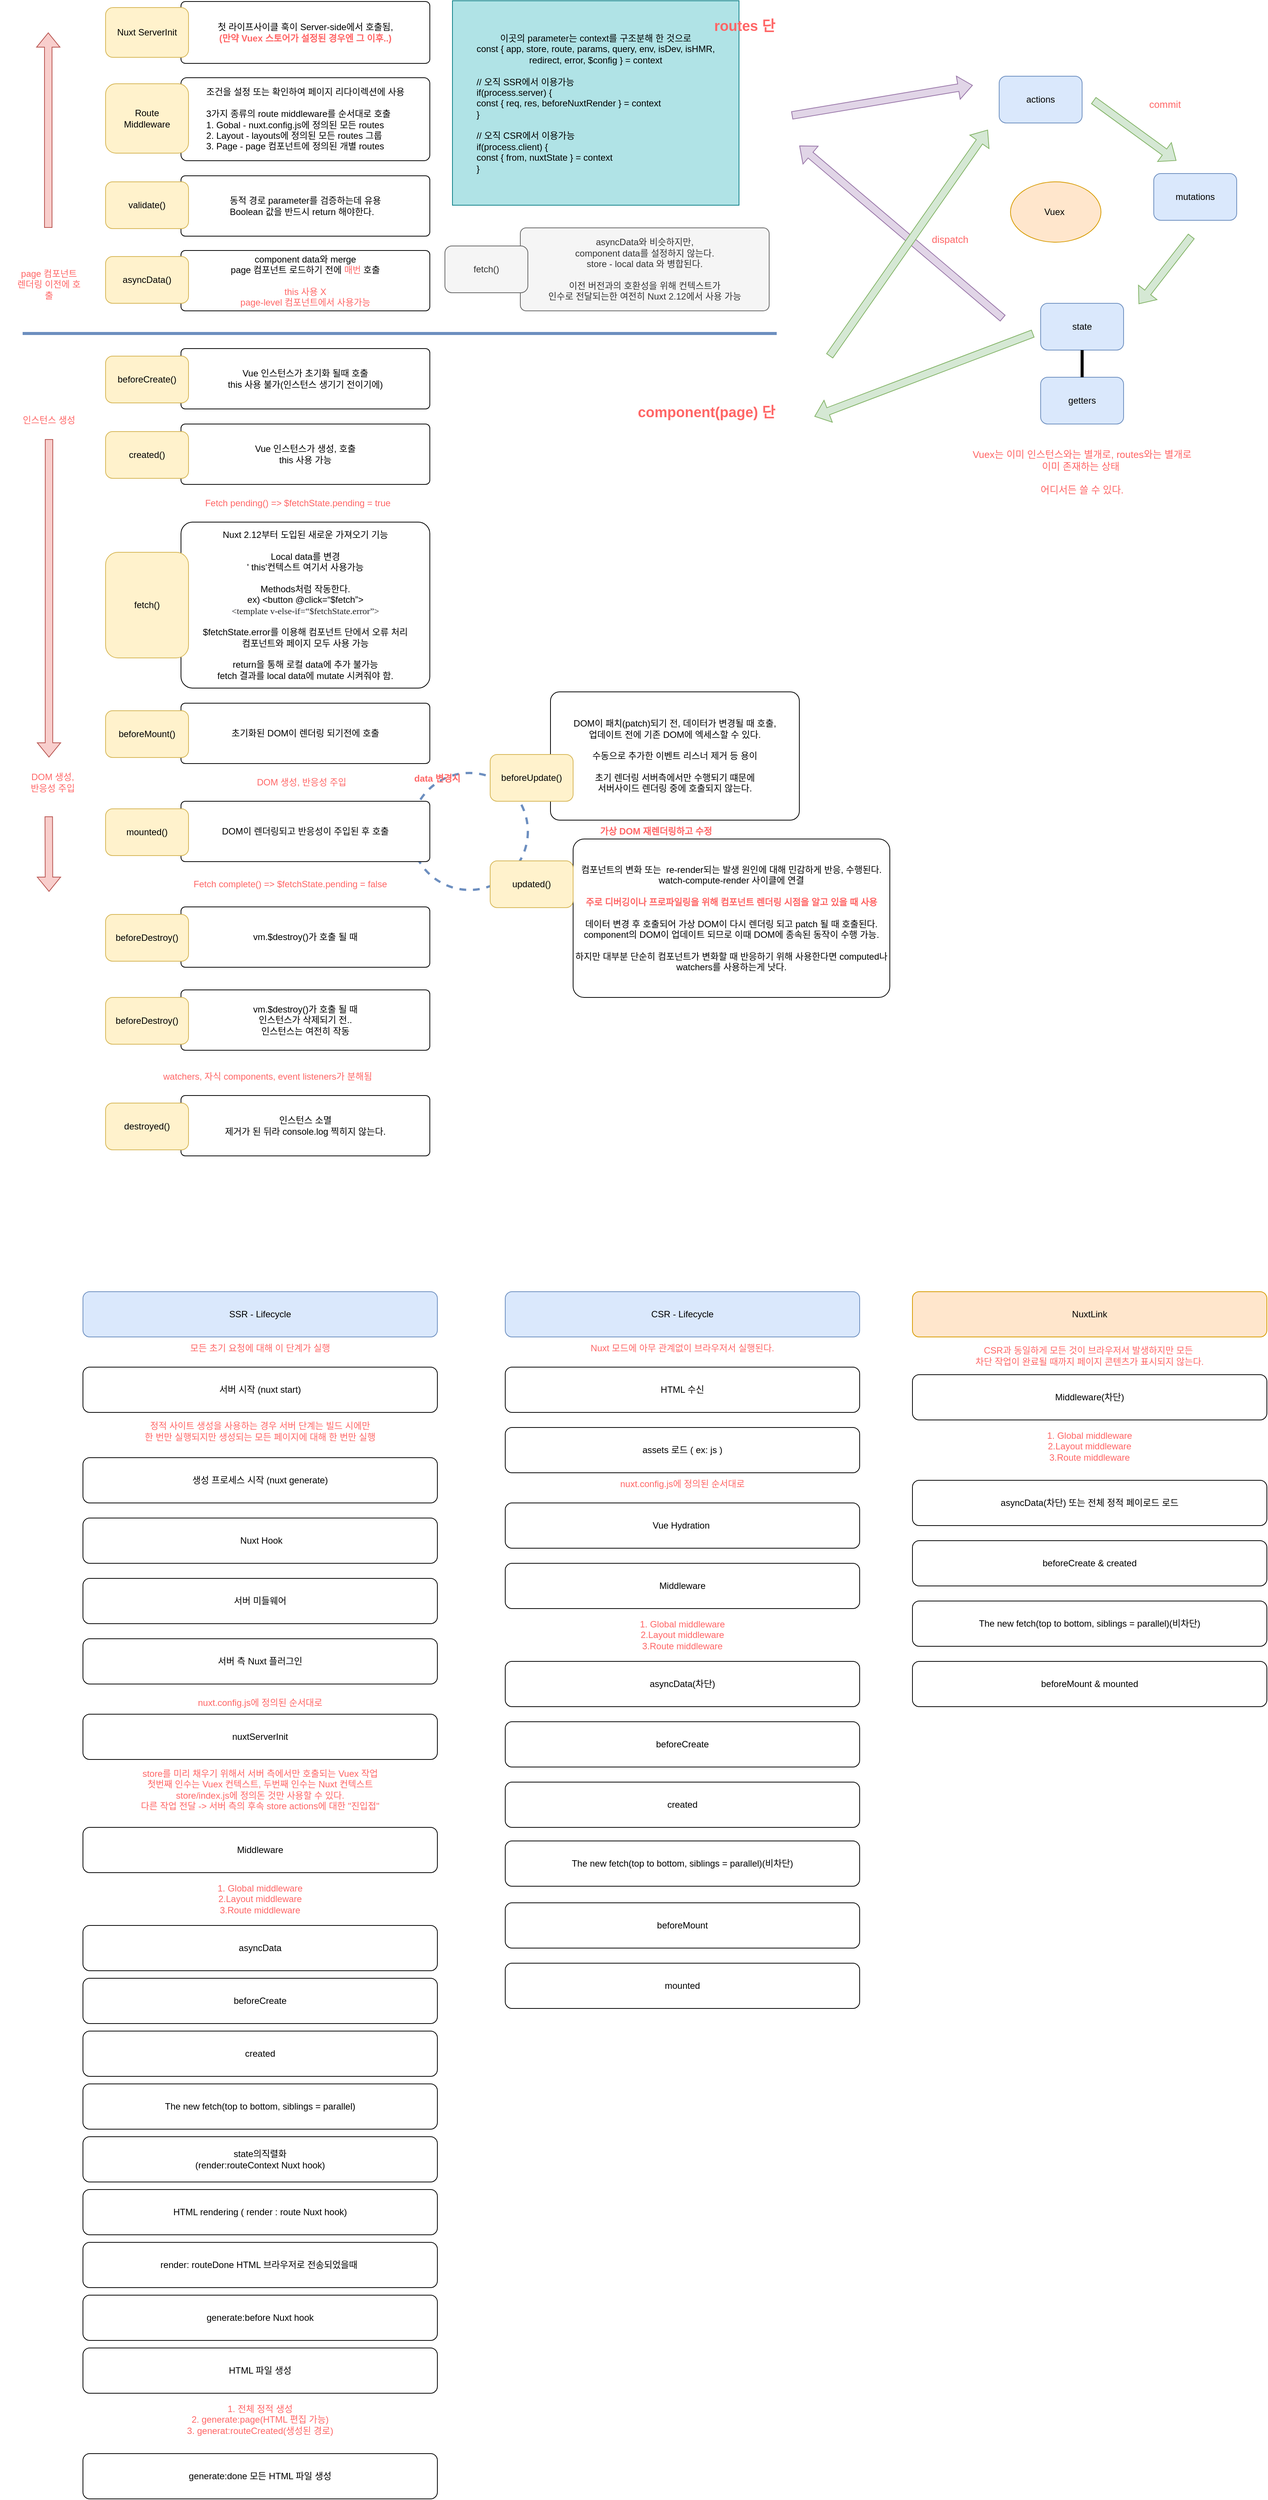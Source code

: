 <mxfile version="20.8.16" type="device"><diagram name="Page-1" id="12e1b939-464a-85fe-373e-61e167be1490"><mxGraphModel dx="1537" dy="1319" grid="1" gridSize="10" guides="1" tooltips="1" connect="1" arrows="1" fold="1" page="1" pageScale="1.5" pageWidth="1169" pageHeight="826" background="none" math="0" shadow="0"><root><mxCell id="0"/><mxCell id="1" parent="0"/><mxCell id="jDqMQ1Ob2JMrYsa0MSHL-79" value="" style="shape=flexArrow;endArrow=classic;html=1;rounded=0;fontColor=#FF6666;strokeColor=#9673a6;fillColor=#e1d5e7;" parent="1" edge="1"><mxGeometry width="50" height="50" relative="1" as="geometry"><mxPoint x="1340" y="460" as="sourcePoint"/><mxPoint x="1070" y="231" as="targetPoint"/></mxGeometry></mxCell><mxCell id="jDqMQ1Ob2JMrYsa0MSHL-55" value="컴포넌트의 변화 또는&amp;nbsp; re-render되는 발생 원인에 대해 민감하게 반응, 수행된다. watch-compute-render 사이클에 연결&lt;br&gt;&lt;br style=&quot;border-color: var(--border-color); color: rgb(255, 102, 102); font-weight: 700;&quot;&gt;&lt;span style=&quot;color: rgb(255, 102, 102); font-weight: 700;&quot;&gt;주로 디버깅이나 프로파일링을 위해 컴포넌트 렌더링 시점을 알고 있을 때 사용&lt;br&gt;&lt;/span&gt;&lt;br&gt;데이터 변경 후 호출되어 가상 DOM이 다시 렌더링 되고 patch 될 때 호출된다. component의 DOM이 업데이트 되므로 이때 DOM에 종속된 동작이 수행 가능.&lt;br&gt;&lt;br&gt;하지만 대부분 단순히 컴포넌트가 변화할 때 반응하기 위해 사용한다면 computed나 watchers를 사용하는게 낫다." style="rounded=1;whiteSpace=wrap;html=1;arcSize=7;spacing=0;" parent="1" vertex="1"><mxGeometry x="770" y="1150" width="420" height="210" as="geometry"/></mxCell><mxCell id="jDqMQ1Ob2JMrYsa0MSHL-54" value="DOM이 패치(patch)되기 전, 데이터가 변경될 때 호출,&lt;br&gt;업데이트 전에 기존 DOM에 엑세스할 수 있다.&lt;br&gt;&lt;br&gt;수동으로 추가한 이벤트 리스너 제거 등 용이&lt;br&gt;&lt;br&gt;초기 렌더링 서버측에서만 수행되기 떄문에 &lt;br&gt;서버사이드 렌더링 중에 호출되지 않는다." style="rounded=1;whiteSpace=wrap;html=1;arcSize=7;spacing=0;" parent="1" vertex="1"><mxGeometry x="740" y="955" width="330" height="170" as="geometry"/></mxCell><mxCell id="jDqMQ1Ob2JMrYsa0MSHL-44" value="" style="ellipse;whiteSpace=wrap;html=1;labelBackgroundColor=none;fontSize=12;fillColor=none;dashed=1;strokeColor=#6c8ebf;strokeWidth=3;" parent="1" vertex="1"><mxGeometry x="555" y="1062.5" width="155" height="155" as="geometry"/></mxCell><mxCell id="jDqMQ1Ob2JMrYsa0MSHL-26" value="Vue 인스턴스가 초기화 될때 호출&lt;br&gt;this 사용 불가(인스턴스 생기기 전이기에)" style="rounded=1;whiteSpace=wrap;html=1;arcSize=7;spacing=0;" parent="1" vertex="1"><mxGeometry x="250" y="500" width="330" height="80" as="geometry"/></mxCell><mxCell id="jDqMQ1Ob2JMrYsa0MSHL-8" value="첫 라이프사이클 훅이 Server-side에서 호출됨,&lt;br&gt;&lt;b&gt;&lt;font color=&quot;#ff6666&quot;&gt;(만약 Vuex 스토어가 설정된 경우엔 그 이후..)&lt;/font&gt;&lt;/b&gt;" style="rounded=1;whiteSpace=wrap;html=1;arcSize=7;spacing=0;" parent="1" vertex="1"><mxGeometry x="250" y="40" width="330" height="82" as="geometry"/></mxCell><mxCell id="jDqMQ1Ob2JMrYsa0MSHL-7" value="Nuxt ServerInit" style="rounded=1;whiteSpace=wrap;html=1;labelBackgroundColor=none;fillColor=#fff2cc;strokeColor=#d6b656;" parent="1" vertex="1"><mxGeometry x="150" y="48" width="110" height="66" as="geometry"/></mxCell><mxCell id="jDqMQ1Ob2JMrYsa0MSHL-9" value="조건을 설정 또는 확인하여&amp;nbsp;페이지 리다이렉션에 사용&lt;br&gt;&lt;br&gt;&lt;div style=&quot;text-align: left;&quot;&gt;&lt;span style=&quot;background-color: initial;&quot;&gt;3가지 종류의 route middleware를 순서대로 호출&lt;/span&gt;&lt;/div&gt;&lt;div style=&quot;text-align: left;&quot;&gt;&lt;span style=&quot;background-color: initial;&quot;&gt;1. Gobal - nuxt.config.js에 정의된 모든 routes&lt;/span&gt;&lt;/div&gt;&lt;div style=&quot;text-align: left;&quot;&gt;&lt;span style=&quot;background-color: initial;&quot;&gt;2. Layout - layouts에 정의된 모든 routes 그룹&lt;/span&gt;&lt;/div&gt;&lt;div style=&quot;text-align: left;&quot;&gt;&lt;span style=&quot;background-color: initial;&quot;&gt;3. Page - page 컴포넌트에 정의된 개별 routes&lt;/span&gt;&lt;/div&gt;" style="rounded=1;whiteSpace=wrap;html=1;arcSize=7;spacing=0;" parent="1" vertex="1"><mxGeometry x="250" y="141" width="330" height="110" as="geometry"/></mxCell><mxCell id="jDqMQ1Ob2JMrYsa0MSHL-10" value="Route&lt;br&gt;Middleware" style="rounded=1;whiteSpace=wrap;html=1;labelBackgroundColor=none;fillColor=#fff2cc;strokeColor=#d6b656;" parent="1" vertex="1"><mxGeometry x="150" y="149" width="110" height="92" as="geometry"/></mxCell><mxCell id="jDqMQ1Ob2JMrYsa0MSHL-12" value="동적 경로 parameter를 검증하는데 유용&lt;br&gt;&lt;div style=&quot;text-align: left;&quot;&gt;Boolean 값을 반드시 return 해야한다.&lt;/div&gt;" style="rounded=1;whiteSpace=wrap;html=1;arcSize=7;spacing=0;" parent="1" vertex="1"><mxGeometry x="250" y="271" width="330" height="80" as="geometry"/></mxCell><mxCell id="jDqMQ1Ob2JMrYsa0MSHL-13" value="validate()" style="rounded=1;whiteSpace=wrap;html=1;labelBackgroundColor=none;fillColor=#fff2cc;strokeColor=#d6b656;" parent="1" vertex="1"><mxGeometry x="150" y="279" width="110" height="62" as="geometry"/></mxCell><mxCell id="jDqMQ1Ob2JMrYsa0MSHL-14" value="page 컴포넌트 렌더링 이전에 호출" style="text;html=1;strokeColor=none;fillColor=none;align=center;verticalAlign=middle;whiteSpace=wrap;rounded=0;fontColor=#FF6666;" parent="1" vertex="1"><mxGeometry x="30" y="400" width="90" height="30" as="geometry"/></mxCell><mxCell id="jDqMQ1Ob2JMrYsa0MSHL-15" value="" style="shape=flexArrow;endArrow=classic;html=1;rounded=0;fontColor=#FF6666;strokeColor=#b85450;fillColor=#f8cecc;" parent="1" edge="1"><mxGeometry width="50" height="50" relative="1" as="geometry"><mxPoint x="74" y="340" as="sourcePoint"/><mxPoint x="74" y="81" as="targetPoint"/></mxGeometry></mxCell><mxCell id="jDqMQ1Ob2JMrYsa0MSHL-16" value="Vuex&amp;nbsp;" style="ellipse;whiteSpace=wrap;html=1;labelBackgroundColor=none;fillColor=#ffe6cc;strokeColor=#d79b00;" parent="1" vertex="1"><mxGeometry x="1350" y="279" width="120" height="80" as="geometry"/></mxCell><mxCell id="jDqMQ1Ob2JMrYsa0MSHL-18" value="component data와 merge&lt;br&gt;page 컴포넌트 로드하기 전에 &lt;font color=&quot;#ff6666&quot;&gt;매번&lt;/font&gt; 호출&lt;br&gt;&lt;br&gt;&lt;font color=&quot;#ff6666&quot;&gt;this 사용 X&lt;br&gt;page-level 컴포넌트에서 사용가능&lt;/font&gt;" style="rounded=1;whiteSpace=wrap;html=1;arcSize=7;spacing=0;" parent="1" vertex="1"><mxGeometry x="250" y="370" width="330" height="80" as="geometry"/></mxCell><mxCell id="jDqMQ1Ob2JMrYsa0MSHL-19" value="asyncData()" style="rounded=1;whiteSpace=wrap;html=1;labelBackgroundColor=none;fillColor=#fff2cc;strokeColor=#d6b656;" parent="1" vertex="1"><mxGeometry x="150" y="378" width="110" height="62" as="geometry"/></mxCell><mxCell id="jDqMQ1Ob2JMrYsa0MSHL-22" value="asyncData와 비슷하지만,&lt;br&gt;component data를 설정하지 않는다.&lt;br&gt;store - local data 와 병합된다.&lt;br&gt;&lt;br&gt;이전 버전과의 호환성을 위해 컨텍스트가&lt;br&gt;인수로 전달되는한 여전히 Nuxt 2.12에서 사용 가능" style="rounded=1;whiteSpace=wrap;html=1;arcSize=7;spacing=0;fillColor=#f5f5f5;fontColor=#333333;strokeColor=#666666;" parent="1" vertex="1"><mxGeometry x="700" y="340" width="330" height="110" as="geometry"/></mxCell><mxCell id="jDqMQ1Ob2JMrYsa0MSHL-23" value="fetch()" style="rounded=1;whiteSpace=wrap;html=1;labelBackgroundColor=none;fillColor=#f5f5f5;strokeColor=#666666;fontColor=#333333;" parent="1" vertex="1"><mxGeometry x="600" y="364" width="110" height="62" as="geometry"/></mxCell><mxCell id="jDqMQ1Ob2JMrYsa0MSHL-24" value="beforeCreate()" style="rounded=1;whiteSpace=wrap;html=1;labelBackgroundColor=none;fillColor=#fff2cc;strokeColor=#d6b656;" parent="1" vertex="1"><mxGeometry x="150" y="510" width="110" height="62" as="geometry"/></mxCell><mxCell id="jDqMQ1Ob2JMrYsa0MSHL-25" value="" style="endArrow=none;html=1;rounded=0;fontColor=#FF6666;fillColor=#dae8fc;strokeWidth=4;strokeColor=#6c8ebf;" parent="1" edge="1"><mxGeometry width="50" height="50" relative="1" as="geometry"><mxPoint x="40" y="480" as="sourcePoint"/><mxPoint x="1040" y="480" as="targetPoint"/></mxGeometry></mxCell><mxCell id="jDqMQ1Ob2JMrYsa0MSHL-27" value="Vue 인스턴스가 생성, 호출&lt;br&gt;this 사용 가능" style="rounded=1;whiteSpace=wrap;html=1;arcSize=7;spacing=0;" parent="1" vertex="1"><mxGeometry x="250" y="600" width="330" height="80" as="geometry"/></mxCell><mxCell id="jDqMQ1Ob2JMrYsa0MSHL-28" value="created()" style="rounded=1;whiteSpace=wrap;html=1;labelBackgroundColor=none;fillColor=#fff2cc;strokeColor=#d6b656;" parent="1" vertex="1"><mxGeometry x="150" y="610" width="110" height="62" as="geometry"/></mxCell><mxCell id="jDqMQ1Ob2JMrYsa0MSHL-29" value="Fetch pending() =&amp;gt; $fetchState.pending = true" style="text;html=1;strokeColor=none;fillColor=none;align=center;verticalAlign=middle;whiteSpace=wrap;rounded=0;fontColor=#FF6666;" parent="1" vertex="1"><mxGeometry x="190" y="690" width="430" height="30" as="geometry"/></mxCell><mxCell id="jDqMQ1Ob2JMrYsa0MSHL-30" value="Nuxt 2.12부터 도입된 새로운 가져오기 기능&lt;br&gt;&lt;br&gt;Local data를 변경&lt;br&gt;' this'컨텍스트 여기서 사용가능&lt;br&gt;&lt;br&gt;Methods처럼 작동한다.&lt;br&gt;ex)&amp;nbsp;&amp;lt;button @click=“$fetch”&amp;gt;&lt;br&gt;&lt;font style=&quot;font-size: 12px;&quot;&gt;&lt;span style=&quot;text-align: left; text-indent: 0in; background-color: initial; font-family: &amp;quot;Arial Unicode MS&amp;quot;; color: rgb(32, 33, 36);&quot;&gt;&amp;lt;template&lt;/span&gt;&lt;span style=&quot;text-align: left; text-indent: 0in; background-color: initial; font-family: &amp;quot;Arial Unicode MS&amp;quot;; color: rgb(32, 33, 36);&quot;&gt; &lt;/span&gt;&lt;span style=&quot;text-align: left; text-indent: 0in; background-color: initial; font-family: &amp;quot;Arial Unicode MS&amp;quot;; color: rgb(32, 33, 36);&quot;&gt;v-else-if=“$&lt;/span&gt;&lt;span style=&quot;text-align: left; text-indent: 0in; background-color: initial; font-family: &amp;quot;Arial Unicode MS&amp;quot;; color: rgb(32, 33, 36);&quot;&gt;fetchState.error&lt;/span&gt;&lt;span style=&quot;text-align: left; text-indent: 0in; background-color: initial; font-family: &amp;quot;Arial Unicode MS&amp;quot;; color: rgb(32, 33, 36);&quot;&gt;”&amp;gt;&lt;br&gt;&lt;/span&gt;&lt;/font&gt;&lt;br&gt;$fetchState.error를 이용해 컴포넌트 단에서 오류 처리&lt;br&gt;컴포넌트와 페이지 모두 사용 가능&lt;br&gt;&lt;br&gt;return을 통해 로컬 data에 추가 불가능&lt;br&gt;fetch 결과를 local data에 mutate 시켜줘야 함." style="rounded=1;whiteSpace=wrap;html=1;arcSize=7;spacing=0;" parent="1" vertex="1"><mxGeometry x="250" y="730" width="330" height="220" as="geometry"/></mxCell><mxCell id="jDqMQ1Ob2JMrYsa0MSHL-31" value="fetch()" style="rounded=1;whiteSpace=wrap;html=1;labelBackgroundColor=none;fillColor=#fff2cc;strokeColor=#d6b656;" parent="1" vertex="1"><mxGeometry x="150" y="770" width="110" height="140" as="geometry"/></mxCell><mxCell id="jDqMQ1Ob2JMrYsa0MSHL-33" value="초기화된 DOM이 렌더링 되기전에 호출" style="rounded=1;whiteSpace=wrap;html=1;arcSize=7;spacing=0;" parent="1" vertex="1"><mxGeometry x="250" y="970" width="330" height="80" as="geometry"/></mxCell><mxCell id="jDqMQ1Ob2JMrYsa0MSHL-32" value="beforeMount()" style="rounded=1;whiteSpace=wrap;html=1;labelBackgroundColor=none;fillColor=#fff2cc;strokeColor=#d6b656;" parent="1" vertex="1"><mxGeometry x="150" y="980" width="110" height="62" as="geometry"/></mxCell><mxCell id="jDqMQ1Ob2JMrYsa0MSHL-34" value="DOM이 렌더링되고 반응성이 주입된 후 호출" style="rounded=1;whiteSpace=wrap;html=1;arcSize=7;spacing=0;" parent="1" vertex="1"><mxGeometry x="250" y="1100" width="330" height="80" as="geometry"/></mxCell><mxCell id="jDqMQ1Ob2JMrYsa0MSHL-35" value="mounted()" style="rounded=1;whiteSpace=wrap;html=1;labelBackgroundColor=none;fillColor=#fff2cc;strokeColor=#d6b656;" parent="1" vertex="1"><mxGeometry x="150" y="1110" width="110" height="62" as="geometry"/></mxCell><mxCell id="jDqMQ1Ob2JMrYsa0MSHL-36" value="DOM 생성, 반응성 주입" style="text;html=1;strokeColor=none;fillColor=none;align=center;verticalAlign=middle;whiteSpace=wrap;rounded=0;fontColor=#FF6666;" parent="1" vertex="1"><mxGeometry x="340" y="1060" width="140" height="30" as="geometry"/></mxCell><mxCell id="jDqMQ1Ob2JMrYsa0MSHL-37" value="Fetch complete() =&amp;gt; $fetchState.pending = false" style="text;html=1;strokeColor=none;fillColor=none;align=center;verticalAlign=middle;whiteSpace=wrap;rounded=0;fontColor=#FF6666;" parent="1" vertex="1"><mxGeometry x="180" y="1195" width="430" height="30" as="geometry"/></mxCell><mxCell id="jDqMQ1Ob2JMrYsa0MSHL-40" value="beforeUpdate()" style="rounded=1;whiteSpace=wrap;html=1;labelBackgroundColor=none;fillColor=#fff2cc;strokeColor=#d6b656;" parent="1" vertex="1"><mxGeometry x="660" y="1038" width="110" height="62" as="geometry"/></mxCell><mxCell id="jDqMQ1Ob2JMrYsa0MSHL-42" value="updated()" style="rounded=1;whiteSpace=wrap;html=1;labelBackgroundColor=none;fillColor=#fff2cc;strokeColor=#d6b656;" parent="1" vertex="1"><mxGeometry x="660" y="1179" width="110" height="62" as="geometry"/></mxCell><mxCell id="jDqMQ1Ob2JMrYsa0MSHL-43" value="가상 DOM 재렌더링하고 수정" style="text;html=1;strokeColor=none;fillColor=none;align=center;verticalAlign=middle;whiteSpace=wrap;rounded=0;fontColor=#FF6666;fontStyle=1" parent="1" vertex="1"><mxGeometry x="650" y="1125" width="460" height="30" as="geometry"/></mxCell><mxCell id="jDqMQ1Ob2JMrYsa0MSHL-46" value="data 변경시" style="text;html=1;strokeColor=none;fillColor=none;align=center;verticalAlign=middle;whiteSpace=wrap;rounded=0;fontColor=#FF6666;fontStyle=1" parent="1" vertex="1"><mxGeometry x="540" y="1055" width="100" height="30" as="geometry"/></mxCell><mxCell id="jDqMQ1Ob2JMrYsa0MSHL-47" value="vm.$destroy()가 호출 될 때" style="rounded=1;whiteSpace=wrap;html=1;arcSize=7;spacing=0;" parent="1" vertex="1"><mxGeometry x="250" y="1240" width="330" height="80" as="geometry"/></mxCell><mxCell id="jDqMQ1Ob2JMrYsa0MSHL-48" value="beforeDestroy()" style="rounded=1;whiteSpace=wrap;html=1;labelBackgroundColor=none;fillColor=#fff2cc;strokeColor=#d6b656;" parent="1" vertex="1"><mxGeometry x="150" y="1250" width="110" height="62" as="geometry"/></mxCell><mxCell id="jDqMQ1Ob2JMrYsa0MSHL-49" value="vm.$destroy()가 호출 될 때&lt;br&gt;인스턴스가 삭제되기 전..&lt;br&gt;인스턴스는 여전히 작동" style="rounded=1;whiteSpace=wrap;html=1;arcSize=7;spacing=0;" parent="1" vertex="1"><mxGeometry x="250" y="1350" width="330" height="80" as="geometry"/></mxCell><mxCell id="jDqMQ1Ob2JMrYsa0MSHL-50" value="beforeDestroy()" style="rounded=1;whiteSpace=wrap;html=1;labelBackgroundColor=none;fillColor=#fff2cc;strokeColor=#d6b656;" parent="1" vertex="1"><mxGeometry x="150" y="1360" width="110" height="62" as="geometry"/></mxCell><mxCell id="jDqMQ1Ob2JMrYsa0MSHL-51" value="watchers, 자식 components, event listeners가 분해됨" style="text;html=1;strokeColor=none;fillColor=none;align=center;verticalAlign=middle;whiteSpace=wrap;rounded=0;fontColor=#FF6666;" parent="1" vertex="1"><mxGeometry x="150" y="1450" width="430" height="30" as="geometry"/></mxCell><mxCell id="jDqMQ1Ob2JMrYsa0MSHL-52" value="인스턴스 소멸&lt;br&gt;제거가 된 뒤라 console.log 찍히지 않는다." style="rounded=1;whiteSpace=wrap;html=1;arcSize=7;spacing=0;" parent="1" vertex="1"><mxGeometry x="250" y="1490" width="330" height="80" as="geometry"/></mxCell><mxCell id="jDqMQ1Ob2JMrYsa0MSHL-53" value="destroyed()" style="rounded=1;whiteSpace=wrap;html=1;labelBackgroundColor=none;fillColor=#fff2cc;strokeColor=#d6b656;" parent="1" vertex="1"><mxGeometry x="150" y="1500" width="110" height="62" as="geometry"/></mxCell><mxCell id="jDqMQ1Ob2JMrYsa0MSHL-56" value="" style="shape=flexArrow;endArrow=classic;html=1;rounded=0;fontColor=#FF6666;strokeColor=#b85450;fillColor=#f8cecc;" parent="1" edge="1"><mxGeometry width="50" height="50" relative="1" as="geometry"><mxPoint x="75" y="620" as="sourcePoint"/><mxPoint x="74.95" y="1042" as="targetPoint"/></mxGeometry></mxCell><mxCell id="jDqMQ1Ob2JMrYsa0MSHL-57" value="인스턴스 생성" style="text;html=1;strokeColor=none;fillColor=none;align=center;verticalAlign=middle;whiteSpace=wrap;rounded=0;fontColor=#FF6666;" parent="1" vertex="1"><mxGeometry x="30" y="580" width="90" height="30" as="geometry"/></mxCell><mxCell id="jDqMQ1Ob2JMrYsa0MSHL-58" value="DOM 생성, &lt;br&gt;반응성 주입" style="text;html=1;strokeColor=none;fillColor=none;align=center;verticalAlign=middle;whiteSpace=wrap;rounded=0;fontColor=#FF6666;" parent="1" vertex="1"><mxGeometry x="10" y="1060" width="140" height="30" as="geometry"/></mxCell><mxCell id="jDqMQ1Ob2JMrYsa0MSHL-59" value="" style="shape=flexArrow;endArrow=classic;html=1;rounded=0;fontColor=#FF6666;strokeColor=#b85450;fillColor=#f8cecc;" parent="1" edge="1"><mxGeometry width="50" height="50" relative="1" as="geometry"><mxPoint x="74.66" y="1120" as="sourcePoint"/><mxPoint x="75" y="1220" as="targetPoint"/></mxGeometry></mxCell><mxCell id="jDqMQ1Ob2JMrYsa0MSHL-61" value="component(page) 단" style="text;html=1;strokeColor=none;fillColor=none;align=right;verticalAlign=middle;whiteSpace=wrap;rounded=0;fontColor=#FF6666;fontSize=19;fontStyle=1" parent="1" vertex="1"><mxGeometry x="790" y="560" width="250" height="50" as="geometry"/></mxCell><mxCell id="jDqMQ1Ob2JMrYsa0MSHL-62" value="" style="shape=flexArrow;endArrow=classic;html=1;rounded=0;fontColor=#FF6666;strokeColor=#82b366;fillColor=#d5e8d4;" parent="1" edge="1"><mxGeometry width="50" height="50" relative="1" as="geometry"><mxPoint x="1110" y="510" as="sourcePoint"/><mxPoint x="1320" y="210" as="targetPoint"/></mxGeometry></mxCell><mxCell id="jDqMQ1Ob2JMrYsa0MSHL-63" value="dispatch" style="text;html=1;strokeColor=none;fillColor=none;align=center;verticalAlign=middle;whiteSpace=wrap;rounded=0;fontColor=#FF6666;fontSize=13;fontStyle=0" parent="1" vertex="1"><mxGeometry x="1240" y="330" width="60" height="50" as="geometry"/></mxCell><mxCell id="jDqMQ1Ob2JMrYsa0MSHL-64" value="actions" style="rounded=1;whiteSpace=wrap;html=1;labelBackgroundColor=none;fillColor=#dae8fc;strokeColor=#6c8ebf;" parent="1" vertex="1"><mxGeometry x="1335" y="139" width="110" height="62" as="geometry"/></mxCell><mxCell id="jDqMQ1Ob2JMrYsa0MSHL-65" value="mutations" style="rounded=1;whiteSpace=wrap;html=1;labelBackgroundColor=none;fillColor=#dae8fc;strokeColor=#6c8ebf;" parent="1" vertex="1"><mxGeometry x="1540" y="268" width="110" height="62" as="geometry"/></mxCell><mxCell id="jDqMQ1Ob2JMrYsa0MSHL-67" value="" style="shape=flexArrow;endArrow=classic;html=1;rounded=0;fontColor=#FF6666;strokeColor=#82b366;fillColor=#d5e8d4;" parent="1" edge="1"><mxGeometry width="50" height="50" relative="1" as="geometry"><mxPoint x="1460" y="171" as="sourcePoint"/><mxPoint x="1570" y="251" as="targetPoint"/></mxGeometry></mxCell><mxCell id="jDqMQ1Ob2JMrYsa0MSHL-68" value="commit" style="text;html=1;strokeColor=none;fillColor=none;align=center;verticalAlign=middle;whiteSpace=wrap;rounded=0;fontColor=#FF6666;fontSize=13;fontStyle=0" parent="1" vertex="1"><mxGeometry x="1520" y="151" width="70" height="50" as="geometry"/></mxCell><mxCell id="jDqMQ1Ob2JMrYsa0MSHL-69" value="state" style="rounded=1;whiteSpace=wrap;html=1;labelBackgroundColor=none;fillColor=#dae8fc;strokeColor=#6c8ebf;" parent="1" vertex="1"><mxGeometry x="1390" y="440" width="110" height="62" as="geometry"/></mxCell><mxCell id="jDqMQ1Ob2JMrYsa0MSHL-71" value="" style="shape=flexArrow;endArrow=classic;html=1;rounded=0;fontColor=#FF6666;strokeColor=#82b366;fillColor=#d5e8d4;" parent="1" edge="1"><mxGeometry width="50" height="50" relative="1" as="geometry"><mxPoint x="1590" y="351" as="sourcePoint"/><mxPoint x="1520" y="441" as="targetPoint"/></mxGeometry></mxCell><mxCell id="jDqMQ1Ob2JMrYsa0MSHL-73" value="getters" style="rounded=1;whiteSpace=wrap;html=1;labelBackgroundColor=none;fillColor=#dae8fc;strokeColor=#6c8ebf;" parent="1" vertex="1"><mxGeometry x="1390" y="538" width="110" height="62" as="geometry"/></mxCell><mxCell id="jDqMQ1Ob2JMrYsa0MSHL-75" value="" style="shape=flexArrow;endArrow=classic;html=1;rounded=0;fontColor=#FF6666;strokeColor=#82b366;fillColor=#d5e8d4;" parent="1" edge="1"><mxGeometry width="50" height="50" relative="1" as="geometry"><mxPoint x="1380" y="480" as="sourcePoint"/><mxPoint x="1090" y="590" as="targetPoint"/></mxGeometry></mxCell><mxCell id="jDqMQ1Ob2JMrYsa0MSHL-76" value="" style="endArrow=none;html=1;rounded=0;strokeWidth=4;fontSize=13;fontColor=#FF6666;fillColor=default;exitX=0.5;exitY=0;exitDx=0;exitDy=0;entryX=0.5;entryY=1;entryDx=0;entryDy=0;" parent="1" source="jDqMQ1Ob2JMrYsa0MSHL-73" target="jDqMQ1Ob2JMrYsa0MSHL-69" edge="1"><mxGeometry width="50" height="50" relative="1" as="geometry"><mxPoint x="1400" y="550" as="sourcePoint"/><mxPoint x="1450" y="500" as="targetPoint"/></mxGeometry></mxCell><mxCell id="jDqMQ1Ob2JMrYsa0MSHL-77" value="Vuex는 이미 인스턴스와는 별개로, routes와는 별개로&lt;br&gt;이미 존재하는 상태&amp;nbsp;&lt;br&gt;&lt;br&gt;어디서든 쓸 수 있다." style="text;html=1;strokeColor=none;fillColor=none;align=center;verticalAlign=middle;whiteSpace=wrap;rounded=0;fontSize=13;fontColor=#FF6666;" parent="1" vertex="1"><mxGeometry x="1270" y="620" width="350" height="88" as="geometry"/></mxCell><mxCell id="jDqMQ1Ob2JMrYsa0MSHL-78" value="" style="shape=flexArrow;endArrow=classic;html=1;rounded=0;fontColor=#FF6666;strokeColor=#9673a6;fillColor=#e1d5e7;" parent="1" edge="1"><mxGeometry width="50" height="50" relative="1" as="geometry"><mxPoint x="1060" y="191" as="sourcePoint"/><mxPoint x="1300" y="151" as="targetPoint"/></mxGeometry></mxCell><mxCell id="A7v2nwVyQGZmm2mP5-Mh-1" value="SSR - Lifecycle" style="rounded=1;whiteSpace=wrap;html=1;fillColor=#dae8fc;strokeColor=#6c8ebf;" vertex="1" parent="1"><mxGeometry x="120" y="1750" width="470" height="60" as="geometry"/></mxCell><mxCell id="A7v2nwVyQGZmm2mP5-Mh-2" value="CSR - Lifecycle" style="rounded=1;whiteSpace=wrap;html=1;fillColor=#dae8fc;strokeColor=#6c8ebf;" vertex="1" parent="1"><mxGeometry x="680" y="1750" width="470" height="60" as="geometry"/></mxCell><mxCell id="A7v2nwVyQGZmm2mP5-Mh-3" value="서버 시작 (nuxt start)" style="rounded=1;whiteSpace=wrap;html=1;" vertex="1" parent="1"><mxGeometry x="120" y="1850" width="470" height="60" as="geometry"/></mxCell><mxCell id="A7v2nwVyQGZmm2mP5-Mh-4" value="모든 초기 요청에 대해 이 단계가 실행" style="text;html=1;strokeColor=none;fillColor=none;align=center;verticalAlign=middle;whiteSpace=wrap;rounded=0;fontColor=#FF6666;" vertex="1" parent="1"><mxGeometry x="140" y="1810" width="430" height="30" as="geometry"/></mxCell><mxCell id="A7v2nwVyQGZmm2mP5-Mh-6" value="생성 프로세스 시작 (nuxt generate)" style="rounded=1;whiteSpace=wrap;html=1;" vertex="1" parent="1"><mxGeometry x="120" y="1970" width="470" height="60" as="geometry"/></mxCell><mxCell id="A7v2nwVyQGZmm2mP5-Mh-7" value="정적 사이트 생성을 사용하는 경우 서버 단계는 빌드 시에만&lt;br&gt;한 번만 실행되지만 생성되는 모든 페이지에 대해 한 번만 실행" style="text;html=1;strokeColor=none;fillColor=none;align=center;verticalAlign=middle;whiteSpace=wrap;rounded=0;fontColor=#FF6666;" vertex="1" parent="1"><mxGeometry x="140" y="1920" width="430" height="30" as="geometry"/></mxCell><mxCell id="A7v2nwVyQGZmm2mP5-Mh-9" value="&amp;nbsp;Nuxt Hook" style="rounded=1;whiteSpace=wrap;html=1;" vertex="1" parent="1"><mxGeometry x="120" y="2050" width="470" height="60" as="geometry"/></mxCell><mxCell id="A7v2nwVyQGZmm2mP5-Mh-10" value="서버 미들웨어" style="rounded=1;whiteSpace=wrap;html=1;" vertex="1" parent="1"><mxGeometry x="120" y="2130" width="470" height="60" as="geometry"/></mxCell><mxCell id="A7v2nwVyQGZmm2mP5-Mh-11" value="서버 측 Nuxt 플러그인" style="rounded=1;whiteSpace=wrap;html=1;" vertex="1" parent="1"><mxGeometry x="120" y="2210" width="470" height="60" as="geometry"/></mxCell><mxCell id="A7v2nwVyQGZmm2mP5-Mh-13" value="nuxt.config.js에 정의된 순서대로" style="text;html=1;strokeColor=none;fillColor=none;align=center;verticalAlign=middle;whiteSpace=wrap;rounded=0;fontColor=#FF6666;" vertex="1" parent="1"><mxGeometry x="140" y="2280" width="430" height="30" as="geometry"/></mxCell><mxCell id="A7v2nwVyQGZmm2mP5-Mh-14" value="nuxtServerInit" style="rounded=1;whiteSpace=wrap;html=1;" vertex="1" parent="1"><mxGeometry x="120" y="2310" width="470" height="60" as="geometry"/></mxCell><mxCell id="A7v2nwVyQGZmm2mP5-Mh-15" value="store를 미리 채우기 위해서 서버 측에서만 호출되는 Vuex 작업&lt;br&gt;첫번째 인수는 Vuex 컨텍스트, 두번째 인수는 Nuxt 컨텍스트&lt;br&gt;store/index.js에 정의돈 것만 사용할 수 있다.&lt;br&gt;다른 작업 전달 -&amp;gt; 서버 측의 후속 store actions에 대한 &quot;진입접&quot;" style="text;html=1;strokeColor=none;fillColor=none;align=center;verticalAlign=middle;whiteSpace=wrap;rounded=0;fontColor=#FF6666;" vertex="1" parent="1"><mxGeometry x="140" y="2370" width="430" height="80" as="geometry"/></mxCell><mxCell id="A7v2nwVyQGZmm2mP5-Mh-16" value="Middleware" style="rounded=1;whiteSpace=wrap;html=1;" vertex="1" parent="1"><mxGeometry x="120" y="2460" width="470" height="60" as="geometry"/></mxCell><mxCell id="A7v2nwVyQGZmm2mP5-Mh-17" value="1. Global middleware&lt;br&gt;2.Layout middleware&lt;br&gt;3.Route middleware" style="text;html=1;strokeColor=none;fillColor=none;align=center;verticalAlign=middle;whiteSpace=wrap;rounded=0;fontColor=#FF6666;" vertex="1" parent="1"><mxGeometry x="140" y="2530" width="430" height="50" as="geometry"/></mxCell><mxCell id="A7v2nwVyQGZmm2mP5-Mh-18" value="asyncData" style="rounded=1;whiteSpace=wrap;html=1;" vertex="1" parent="1"><mxGeometry x="120" y="2590" width="470" height="60" as="geometry"/></mxCell><mxCell id="A7v2nwVyQGZmm2mP5-Mh-20" value="beforeCreate" style="rounded=1;whiteSpace=wrap;html=1;" vertex="1" parent="1"><mxGeometry x="120" y="2660" width="470" height="60" as="geometry"/></mxCell><mxCell id="A7v2nwVyQGZmm2mP5-Mh-21" value="created" style="rounded=1;whiteSpace=wrap;html=1;" vertex="1" parent="1"><mxGeometry x="120" y="2730" width="470" height="60" as="geometry"/></mxCell><mxCell id="A7v2nwVyQGZmm2mP5-Mh-22" value="The new fetch(top to bottom, siblings = parallel)" style="rounded=1;whiteSpace=wrap;html=1;" vertex="1" parent="1"><mxGeometry x="120" y="2800" width="470" height="60" as="geometry"/></mxCell><mxCell id="A7v2nwVyQGZmm2mP5-Mh-23" value="state의직렬화&lt;br&gt;(render:routeContext Nuxt hook)" style="rounded=1;whiteSpace=wrap;html=1;" vertex="1" parent="1"><mxGeometry x="120" y="2870" width="470" height="60" as="geometry"/></mxCell><mxCell id="A7v2nwVyQGZmm2mP5-Mh-24" value="HTML rendering ( render : route Nuxt hook)" style="rounded=1;whiteSpace=wrap;html=1;" vertex="1" parent="1"><mxGeometry x="120" y="2940" width="470" height="60" as="geometry"/></mxCell><mxCell id="A7v2nwVyQGZmm2mP5-Mh-25" value="render: routeDone HTML 브라우저로 전송되었을때&amp;nbsp;" style="rounded=1;whiteSpace=wrap;html=1;" vertex="1" parent="1"><mxGeometry x="120" y="3010" width="470" height="60" as="geometry"/></mxCell><mxCell id="A7v2nwVyQGZmm2mP5-Mh-26" value="generate:before Nuxt hook" style="rounded=1;whiteSpace=wrap;html=1;" vertex="1" parent="1"><mxGeometry x="120" y="3080" width="470" height="60" as="geometry"/></mxCell><mxCell id="A7v2nwVyQGZmm2mP5-Mh-27" value="HTML 파일 생성" style="rounded=1;whiteSpace=wrap;html=1;" vertex="1" parent="1"><mxGeometry x="120" y="3150" width="470" height="60" as="geometry"/></mxCell><mxCell id="A7v2nwVyQGZmm2mP5-Mh-29" value="1. 전체 정적 생성&lt;br&gt;2. generate:page(HTML 편집 가능)&lt;br&gt;3. generat:routeCreated(생성된 경로)" style="text;html=1;strokeColor=none;fillColor=none;align=center;verticalAlign=middle;whiteSpace=wrap;rounded=0;fontColor=#FF6666;" vertex="1" parent="1"><mxGeometry x="140" y="3220" width="430" height="50" as="geometry"/></mxCell><mxCell id="A7v2nwVyQGZmm2mP5-Mh-30" value="generate:done 모든 HTML 파일 생성" style="rounded=1;whiteSpace=wrap;html=1;" vertex="1" parent="1"><mxGeometry x="120" y="3290" width="470" height="60" as="geometry"/></mxCell><mxCell id="A7v2nwVyQGZmm2mP5-Mh-31" value="Nuxt 모드에 아무 관계없이 브라우저서 실행된다." style="text;html=1;strokeColor=none;fillColor=none;align=center;verticalAlign=middle;whiteSpace=wrap;rounded=0;fontColor=#FF6666;" vertex="1" parent="1"><mxGeometry x="700" y="1810" width="430" height="30" as="geometry"/></mxCell><mxCell id="A7v2nwVyQGZmm2mP5-Mh-32" value="HTML 수신" style="rounded=1;whiteSpace=wrap;html=1;" vertex="1" parent="1"><mxGeometry x="680" y="1850" width="470" height="60" as="geometry"/></mxCell><mxCell id="A7v2nwVyQGZmm2mP5-Mh-33" value="assets 로드 ( ex: js )" style="rounded=1;whiteSpace=wrap;html=1;" vertex="1" parent="1"><mxGeometry x="680" y="1930" width="470" height="60" as="geometry"/></mxCell><mxCell id="A7v2nwVyQGZmm2mP5-Mh-34" value="nuxt.config.js에 정의된 순서대로" style="text;html=1;strokeColor=none;fillColor=none;align=center;verticalAlign=middle;whiteSpace=wrap;rounded=0;fontColor=#FF6666;" vertex="1" parent="1"><mxGeometry x="700" y="1990" width="430" height="30" as="geometry"/></mxCell><mxCell id="A7v2nwVyQGZmm2mP5-Mh-35" value="Vue&amp;nbsp;Hydration&amp;nbsp;" style="rounded=1;whiteSpace=wrap;html=1;" vertex="1" parent="1"><mxGeometry x="680" y="2030" width="470" height="60" as="geometry"/></mxCell><mxCell id="A7v2nwVyQGZmm2mP5-Mh-36" value="Middleware" style="rounded=1;whiteSpace=wrap;html=1;" vertex="1" parent="1"><mxGeometry x="680" y="2110" width="470" height="60" as="geometry"/></mxCell><mxCell id="A7v2nwVyQGZmm2mP5-Mh-37" value="1. Global middleware&lt;br&gt;2.Layout middleware&lt;br&gt;3.Route middleware" style="text;html=1;strokeColor=none;fillColor=none;align=center;verticalAlign=middle;whiteSpace=wrap;rounded=0;fontColor=#FF6666;" vertex="1" parent="1"><mxGeometry x="700" y="2180" width="430" height="50" as="geometry"/></mxCell><mxCell id="A7v2nwVyQGZmm2mP5-Mh-38" value="asyncData(차단)" style="rounded=1;whiteSpace=wrap;html=1;" vertex="1" parent="1"><mxGeometry x="680" y="2240" width="470" height="60" as="geometry"/></mxCell><mxCell id="A7v2nwVyQGZmm2mP5-Mh-39" value="beforeCreate" style="rounded=1;whiteSpace=wrap;html=1;" vertex="1" parent="1"><mxGeometry x="680" y="2320" width="470" height="60" as="geometry"/></mxCell><mxCell id="A7v2nwVyQGZmm2mP5-Mh-40" value="created" style="rounded=1;whiteSpace=wrap;html=1;" vertex="1" parent="1"><mxGeometry x="680" y="2400" width="470" height="60" as="geometry"/></mxCell><mxCell id="A7v2nwVyQGZmm2mP5-Mh-41" value="The new fetch(top to bottom, siblings = parallel)(비차단)" style="rounded=1;whiteSpace=wrap;html=1;" vertex="1" parent="1"><mxGeometry x="680" y="2478" width="470" height="60" as="geometry"/></mxCell><mxCell id="A7v2nwVyQGZmm2mP5-Mh-42" value="beforeMount" style="rounded=1;whiteSpace=wrap;html=1;" vertex="1" parent="1"><mxGeometry x="680" y="2560" width="470" height="60" as="geometry"/></mxCell><mxCell id="A7v2nwVyQGZmm2mP5-Mh-43" value="mounted" style="rounded=1;whiteSpace=wrap;html=1;" vertex="1" parent="1"><mxGeometry x="680" y="2640" width="470" height="60" as="geometry"/></mxCell><mxCell id="A7v2nwVyQGZmm2mP5-Mh-44" value="NuxtLink" style="rounded=1;whiteSpace=wrap;html=1;fillColor=#ffe6cc;strokeColor=#d79b00;" vertex="1" parent="1"><mxGeometry x="1220" y="1750" width="470" height="60" as="geometry"/></mxCell><mxCell id="A7v2nwVyQGZmm2mP5-Mh-45" value="CSR과 동일하게 모든 것이 브라우저서 발생하지만 모든&amp;nbsp;&lt;br&gt;차단 작업이 완료될 때까지 페이지 콘텐츠가 표시되지 않는다." style="text;html=1;strokeColor=none;fillColor=none;align=center;verticalAlign=middle;whiteSpace=wrap;rounded=0;fontColor=#FF6666;" vertex="1" parent="1"><mxGeometry x="1240" y="1810" width="430" height="50" as="geometry"/></mxCell><mxCell id="A7v2nwVyQGZmm2mP5-Mh-50" value="Middleware(차단)" style="rounded=1;whiteSpace=wrap;html=1;" vertex="1" parent="1"><mxGeometry x="1220" y="1860" width="470" height="60" as="geometry"/></mxCell><mxCell id="A7v2nwVyQGZmm2mP5-Mh-51" value="1. Global middleware&lt;br&gt;2.Layout middleware&lt;br&gt;3.Route middleware" style="text;html=1;strokeColor=none;fillColor=none;align=center;verticalAlign=middle;whiteSpace=wrap;rounded=0;fontColor=#FF6666;" vertex="1" parent="1"><mxGeometry x="1240" y="1930" width="430" height="50" as="geometry"/></mxCell><mxCell id="A7v2nwVyQGZmm2mP5-Mh-52" value="asyncData(차단) 또는 전체 정적 페이로드 로드" style="rounded=1;whiteSpace=wrap;html=1;" vertex="1" parent="1"><mxGeometry x="1220" y="2000" width="470" height="60" as="geometry"/></mxCell><mxCell id="A7v2nwVyQGZmm2mP5-Mh-53" value="beforeCreate &amp;amp; created" style="rounded=1;whiteSpace=wrap;html=1;" vertex="1" parent="1"><mxGeometry x="1220" y="2080" width="470" height="60" as="geometry"/></mxCell><mxCell id="A7v2nwVyQGZmm2mP5-Mh-55" value="The new fetch(top to bottom, siblings = parallel)(비차단)" style="rounded=1;whiteSpace=wrap;html=1;" vertex="1" parent="1"><mxGeometry x="1220" y="2160" width="470" height="60" as="geometry"/></mxCell><mxCell id="A7v2nwVyQGZmm2mP5-Mh-56" value="beforeMount &amp;amp; mounted" style="rounded=1;whiteSpace=wrap;html=1;" vertex="1" parent="1"><mxGeometry x="1220" y="2240" width="470" height="60" as="geometry"/></mxCell><mxCell id="A7v2nwVyQGZmm2mP5-Mh-64" value="이곳의 parameter는 context를 구조분해 한 것으로&lt;br&gt;const { app, store, route, params, query, env, isDev, isHMR, &lt;br&gt;redirect, error, $config } = context&lt;br&gt;&lt;br&gt;&lt;div style=&quot;text-align: left;&quot;&gt;&lt;span style=&quot;background-color: initial;&quot;&gt;// 오직 SSR에서 이용가능&lt;/span&gt;&lt;/div&gt;&lt;div style=&quot;text-align: left;&quot;&gt;&lt;span style=&quot;background-color: initial;&quot;&gt;if(process.server) {&lt;/span&gt;&lt;/div&gt;&lt;div style=&quot;text-align: left;&quot;&gt;&lt;span style=&quot;background-color: initial;&quot;&gt;&lt;span style=&quot;&quot;&gt;&#9;&lt;/span&gt;const { req, res, beforeNuxtRender } = context&lt;/span&gt;&lt;/div&gt;&lt;div style=&quot;text-align: left;&quot;&gt;&lt;span style=&quot;background-color: initial;&quot;&gt;}&lt;/span&gt;&lt;/div&gt;&lt;div style=&quot;text-align: left;&quot;&gt;&lt;span style=&quot;background-color: initial;&quot;&gt;&lt;br&gt;&lt;/span&gt;&lt;/div&gt;&lt;div style=&quot;text-align: left;&quot;&gt;&lt;div style=&quot;border-color: var(--border-color);&quot;&gt;// 오직 CSR에서 이용가능&lt;/div&gt;&lt;div style=&quot;border-color: var(--border-color);&quot;&gt;&lt;span style=&quot;border-color: var(--border-color); background-color: initial;&quot;&gt;if(process.client) {&lt;/span&gt;&lt;/div&gt;&lt;div style=&quot;border-color: var(--border-color);&quot;&gt;&lt;span style=&quot;border-color: var(--border-color); background-color: initial;&quot;&gt;&lt;span style=&quot;border-color: var(--border-color);&quot;&gt;&#9;&lt;/span&gt;const { from, nuxtState } = context&lt;/span&gt;&lt;/div&gt;&lt;div style=&quot;border-color: var(--border-color);&quot;&gt;&lt;span style=&quot;border-color: var(--border-color); background-color: initial;&quot;&gt;}&lt;/span&gt;&lt;/div&gt;&lt;/div&gt;" style="rounded=0;whiteSpace=wrap;html=1;fillColor=#b0e3e6;strokeColor=#0e8088;" vertex="1" parent="1"><mxGeometry x="610" y="39" width="380" height="271" as="geometry"/></mxCell><mxCell id="jDqMQ1Ob2JMrYsa0MSHL-60" value="routes 단" style="text;html=1;strokeColor=none;fillColor=none;align=right;verticalAlign=middle;whiteSpace=wrap;rounded=0;fontColor=#FF6666;fontSize=19;fontStyle=1" parent="1" vertex="1"><mxGeometry x="930" y="48" width="110" height="50" as="geometry"/></mxCell></root></mxGraphModel></diagram></mxfile>